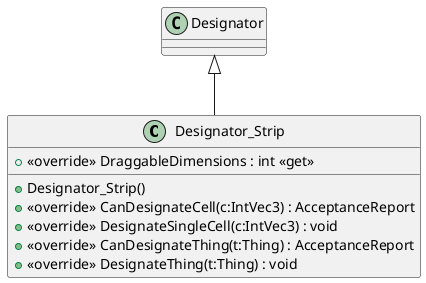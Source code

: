 @startuml
class Designator_Strip {
    + <<override>> DraggableDimensions : int <<get>>
    + Designator_Strip()
    + <<override>> CanDesignateCell(c:IntVec3) : AcceptanceReport
    + <<override>> DesignateSingleCell(c:IntVec3) : void
    + <<override>> CanDesignateThing(t:Thing) : AcceptanceReport
    + <<override>> DesignateThing(t:Thing) : void
}
Designator <|-- Designator_Strip
@enduml
